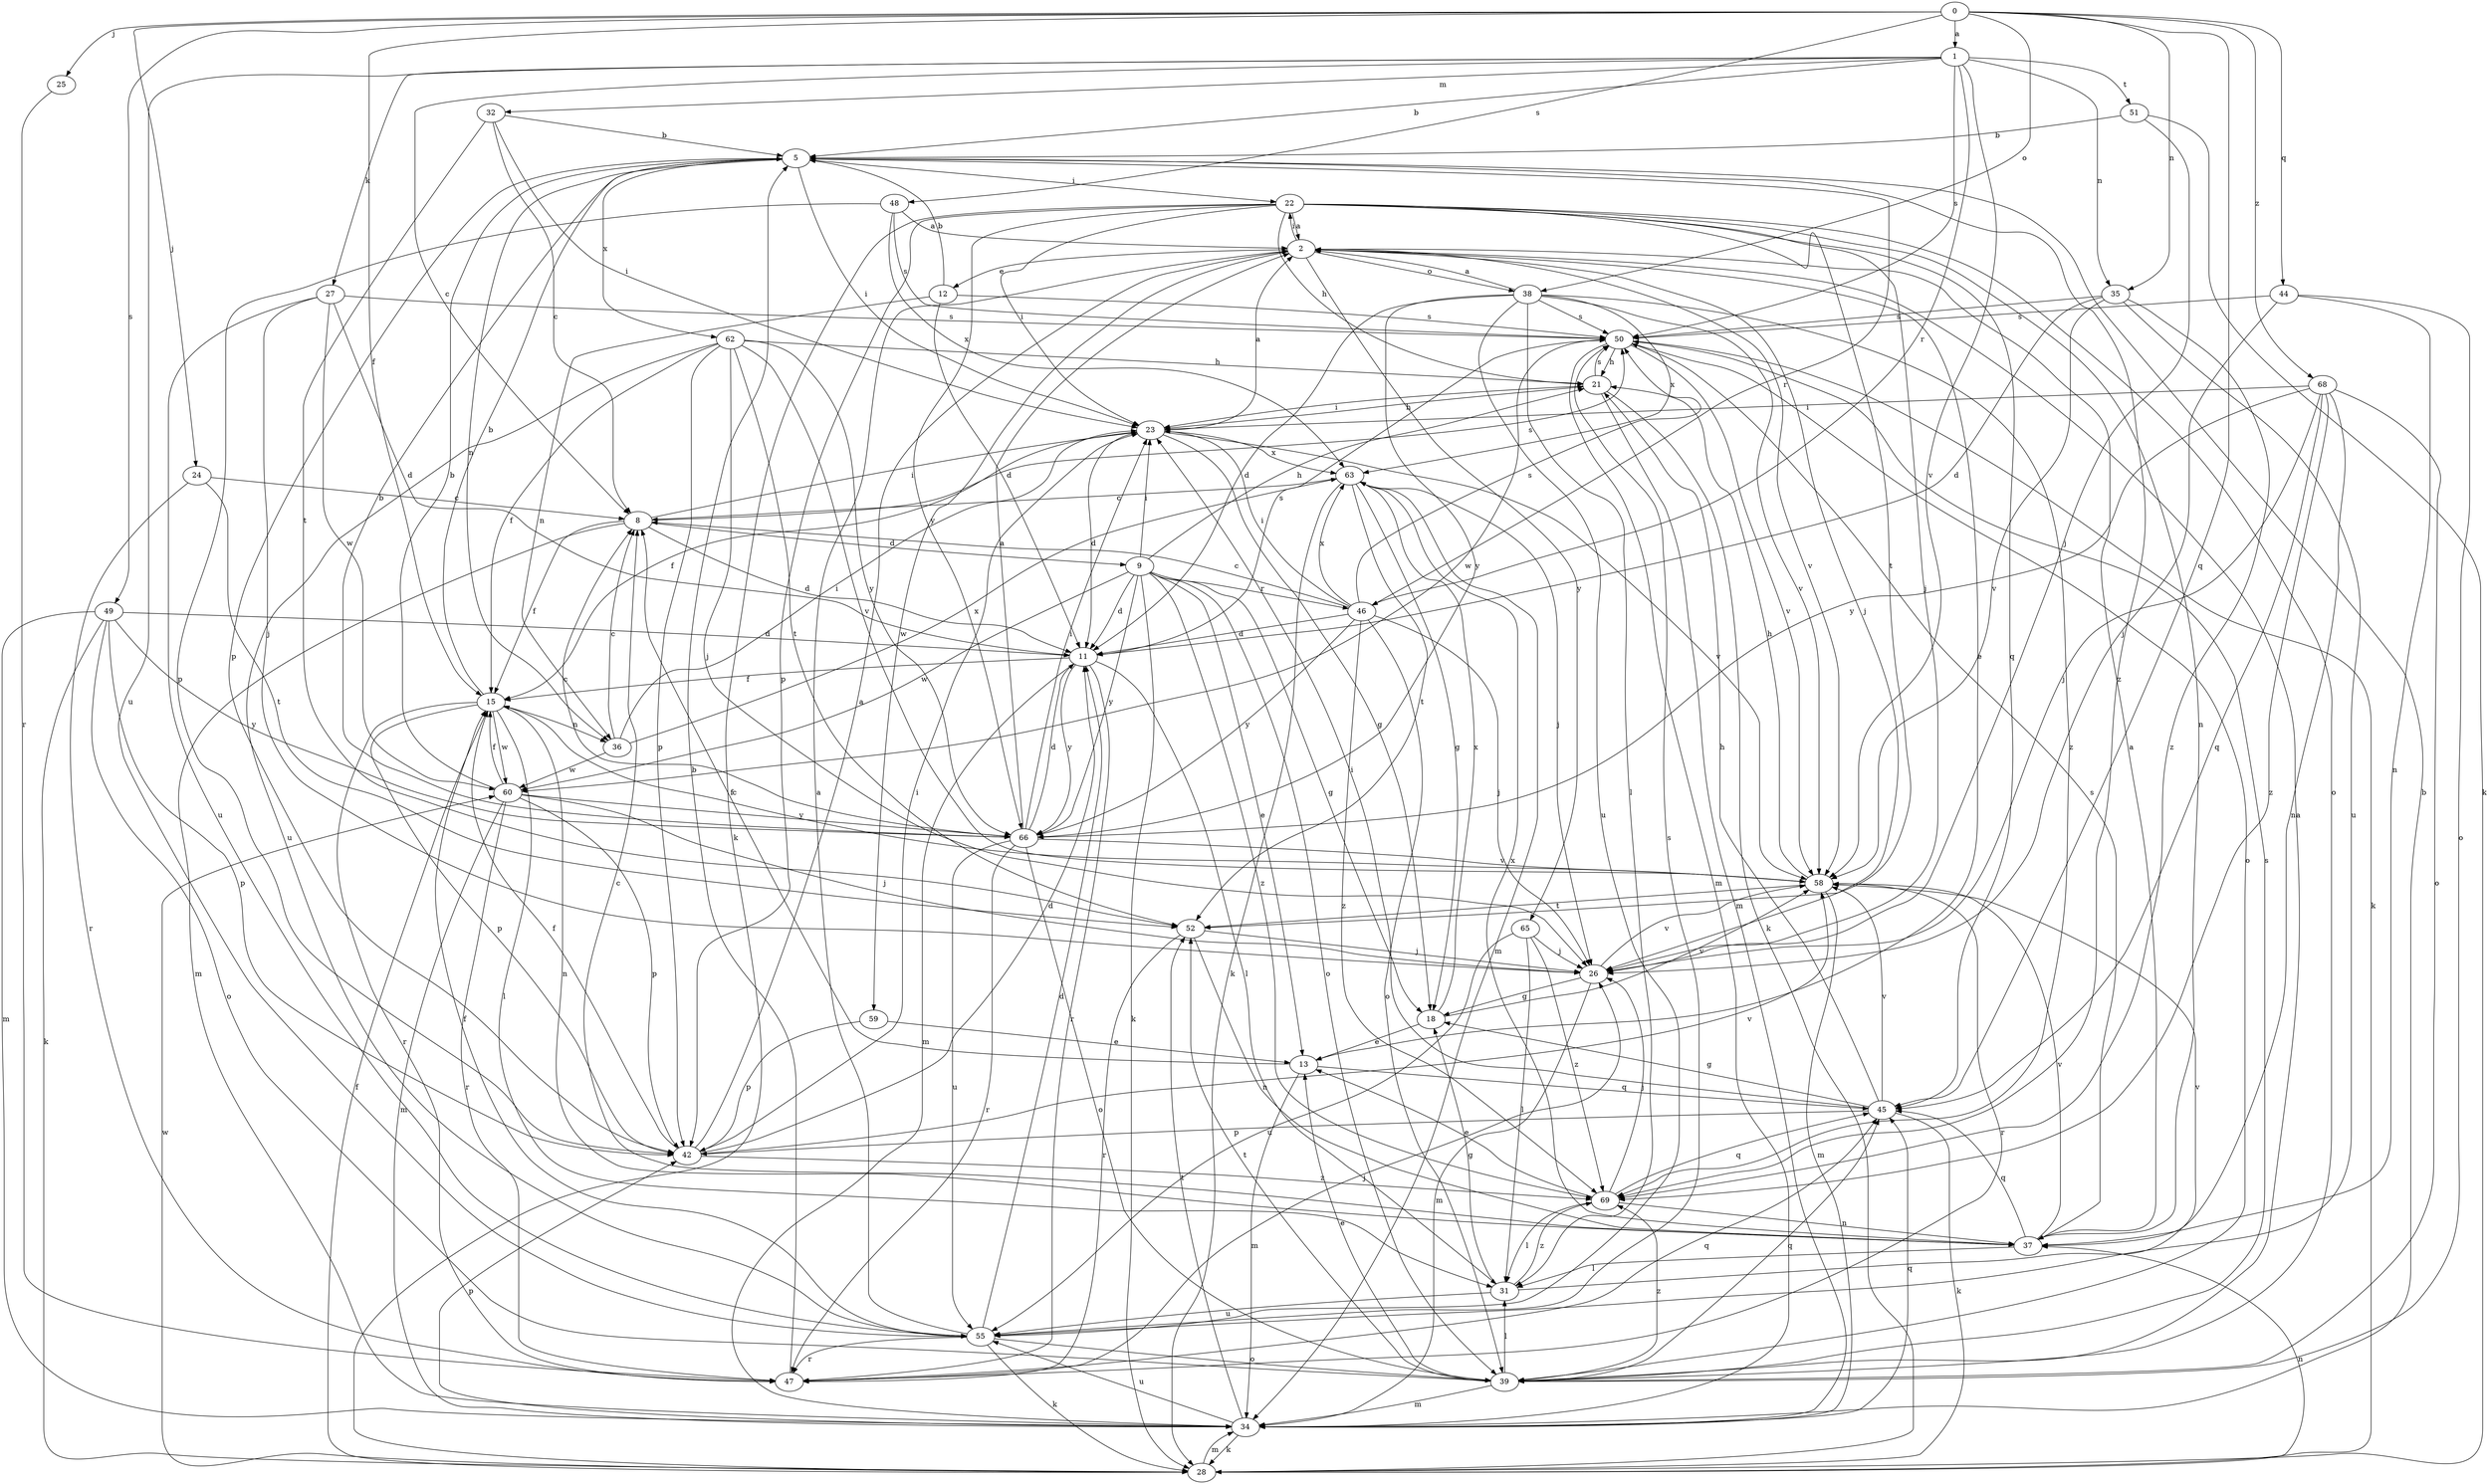 strict digraph  {
0;
1;
2;
5;
8;
9;
11;
12;
13;
15;
18;
21;
22;
23;
24;
25;
26;
27;
28;
31;
32;
34;
35;
36;
37;
38;
39;
42;
44;
45;
46;
47;
48;
49;
50;
51;
52;
55;
58;
59;
60;
62;
63;
65;
66;
68;
69;
0 -> 1  [label=a];
0 -> 15  [label=f];
0 -> 24  [label=j];
0 -> 25  [label=j];
0 -> 35  [label=n];
0 -> 38  [label=o];
0 -> 44  [label=q];
0 -> 45  [label=q];
0 -> 48  [label=s];
0 -> 49  [label=s];
0 -> 68  [label=z];
1 -> 5  [label=b];
1 -> 8  [label=c];
1 -> 27  [label=k];
1 -> 32  [label=m];
1 -> 35  [label=n];
1 -> 46  [label=r];
1 -> 50  [label=s];
1 -> 51  [label=t];
1 -> 55  [label=u];
1 -> 58  [label=v];
2 -> 12  [label=e];
2 -> 13  [label=e];
2 -> 22  [label=i];
2 -> 26  [label=j];
2 -> 38  [label=o];
2 -> 58  [label=v];
2 -> 59  [label=w];
2 -> 65  [label=y];
5 -> 22  [label=i];
5 -> 23  [label=i];
5 -> 36  [label=n];
5 -> 42  [label=p];
5 -> 46  [label=r];
5 -> 62  [label=x];
5 -> 69  [label=z];
8 -> 9  [label=d];
8 -> 11  [label=d];
8 -> 15  [label=f];
8 -> 23  [label=i];
8 -> 34  [label=m];
8 -> 50  [label=s];
9 -> 11  [label=d];
9 -> 13  [label=e];
9 -> 18  [label=g];
9 -> 21  [label=h];
9 -> 23  [label=i];
9 -> 28  [label=k];
9 -> 39  [label=o];
9 -> 46  [label=r];
9 -> 60  [label=w];
9 -> 66  [label=y];
9 -> 69  [label=z];
11 -> 15  [label=f];
11 -> 31  [label=l];
11 -> 34  [label=m];
11 -> 47  [label=r];
11 -> 50  [label=s];
11 -> 66  [label=y];
12 -> 5  [label=b];
12 -> 11  [label=d];
12 -> 36  [label=n];
12 -> 50  [label=s];
13 -> 8  [label=c];
13 -> 34  [label=m];
13 -> 45  [label=q];
15 -> 5  [label=b];
15 -> 31  [label=l];
15 -> 36  [label=n];
15 -> 37  [label=n];
15 -> 42  [label=p];
15 -> 47  [label=r];
15 -> 60  [label=w];
18 -> 13  [label=e];
18 -> 58  [label=v];
18 -> 63  [label=x];
21 -> 23  [label=i];
21 -> 28  [label=k];
21 -> 34  [label=m];
21 -> 50  [label=s];
22 -> 2  [label=a];
22 -> 21  [label=h];
22 -> 23  [label=i];
22 -> 26  [label=j];
22 -> 28  [label=k];
22 -> 37  [label=n];
22 -> 39  [label=o];
22 -> 42  [label=p];
22 -> 45  [label=q];
22 -> 52  [label=t];
22 -> 66  [label=y];
23 -> 2  [label=a];
23 -> 11  [label=d];
23 -> 15  [label=f];
23 -> 18  [label=g];
23 -> 21  [label=h];
23 -> 58  [label=v];
23 -> 63  [label=x];
24 -> 8  [label=c];
24 -> 47  [label=r];
24 -> 52  [label=t];
25 -> 47  [label=r];
26 -> 18  [label=g];
26 -> 34  [label=m];
26 -> 58  [label=v];
27 -> 11  [label=d];
27 -> 26  [label=j];
27 -> 50  [label=s];
27 -> 55  [label=u];
27 -> 60  [label=w];
28 -> 15  [label=f];
28 -> 34  [label=m];
28 -> 37  [label=n];
28 -> 60  [label=w];
31 -> 18  [label=g];
31 -> 55  [label=u];
31 -> 58  [label=v];
31 -> 69  [label=z];
32 -> 5  [label=b];
32 -> 8  [label=c];
32 -> 23  [label=i];
32 -> 52  [label=t];
34 -> 5  [label=b];
34 -> 28  [label=k];
34 -> 42  [label=p];
34 -> 45  [label=q];
34 -> 52  [label=t];
34 -> 55  [label=u];
35 -> 11  [label=d];
35 -> 50  [label=s];
35 -> 55  [label=u];
35 -> 58  [label=v];
35 -> 69  [label=z];
36 -> 8  [label=c];
36 -> 23  [label=i];
36 -> 60  [label=w];
36 -> 63  [label=x];
37 -> 2  [label=a];
37 -> 8  [label=c];
37 -> 31  [label=l];
37 -> 45  [label=q];
37 -> 50  [label=s];
37 -> 58  [label=v];
37 -> 63  [label=x];
38 -> 2  [label=a];
38 -> 11  [label=d];
38 -> 31  [label=l];
38 -> 50  [label=s];
38 -> 55  [label=u];
38 -> 58  [label=v];
38 -> 63  [label=x];
38 -> 66  [label=y];
38 -> 69  [label=z];
39 -> 2  [label=a];
39 -> 13  [label=e];
39 -> 31  [label=l];
39 -> 34  [label=m];
39 -> 45  [label=q];
39 -> 50  [label=s];
39 -> 52  [label=t];
39 -> 69  [label=z];
42 -> 2  [label=a];
42 -> 11  [label=d];
42 -> 15  [label=f];
42 -> 23  [label=i];
42 -> 58  [label=v];
42 -> 69  [label=z];
44 -> 26  [label=j];
44 -> 37  [label=n];
44 -> 39  [label=o];
44 -> 50  [label=s];
45 -> 18  [label=g];
45 -> 21  [label=h];
45 -> 23  [label=i];
45 -> 28  [label=k];
45 -> 42  [label=p];
45 -> 58  [label=v];
46 -> 8  [label=c];
46 -> 11  [label=d];
46 -> 23  [label=i];
46 -> 26  [label=j];
46 -> 39  [label=o];
46 -> 50  [label=s];
46 -> 63  [label=x];
46 -> 66  [label=y];
46 -> 69  [label=z];
47 -> 5  [label=b];
47 -> 26  [label=j];
47 -> 45  [label=q];
48 -> 2  [label=a];
48 -> 42  [label=p];
48 -> 50  [label=s];
48 -> 63  [label=x];
49 -> 11  [label=d];
49 -> 28  [label=k];
49 -> 34  [label=m];
49 -> 39  [label=o];
49 -> 42  [label=p];
49 -> 66  [label=y];
50 -> 21  [label=h];
50 -> 28  [label=k];
50 -> 34  [label=m];
50 -> 39  [label=o];
50 -> 58  [label=v];
50 -> 60  [label=w];
51 -> 5  [label=b];
51 -> 26  [label=j];
51 -> 28  [label=k];
52 -> 26  [label=j];
52 -> 37  [label=n];
52 -> 47  [label=r];
55 -> 2  [label=a];
55 -> 11  [label=d];
55 -> 15  [label=f];
55 -> 28  [label=k];
55 -> 39  [label=o];
55 -> 47  [label=r];
55 -> 50  [label=s];
58 -> 15  [label=f];
58 -> 21  [label=h];
58 -> 34  [label=m];
58 -> 47  [label=r];
58 -> 52  [label=t];
59 -> 13  [label=e];
59 -> 42  [label=p];
60 -> 5  [label=b];
60 -> 15  [label=f];
60 -> 26  [label=j];
60 -> 34  [label=m];
60 -> 42  [label=p];
60 -> 47  [label=r];
60 -> 66  [label=y];
62 -> 15  [label=f];
62 -> 21  [label=h];
62 -> 26  [label=j];
62 -> 42  [label=p];
62 -> 52  [label=t];
62 -> 55  [label=u];
62 -> 58  [label=v];
62 -> 66  [label=y];
63 -> 8  [label=c];
63 -> 18  [label=g];
63 -> 26  [label=j];
63 -> 28  [label=k];
63 -> 34  [label=m];
63 -> 52  [label=t];
65 -> 26  [label=j];
65 -> 31  [label=l];
65 -> 55  [label=u];
65 -> 69  [label=z];
66 -> 2  [label=a];
66 -> 5  [label=b];
66 -> 8  [label=c];
66 -> 11  [label=d];
66 -> 23  [label=i];
66 -> 39  [label=o];
66 -> 47  [label=r];
66 -> 55  [label=u];
66 -> 58  [label=v];
68 -> 23  [label=i];
68 -> 26  [label=j];
68 -> 37  [label=n];
68 -> 39  [label=o];
68 -> 45  [label=q];
68 -> 66  [label=y];
68 -> 69  [label=z];
69 -> 13  [label=e];
69 -> 26  [label=j];
69 -> 31  [label=l];
69 -> 37  [label=n];
69 -> 45  [label=q];
}
